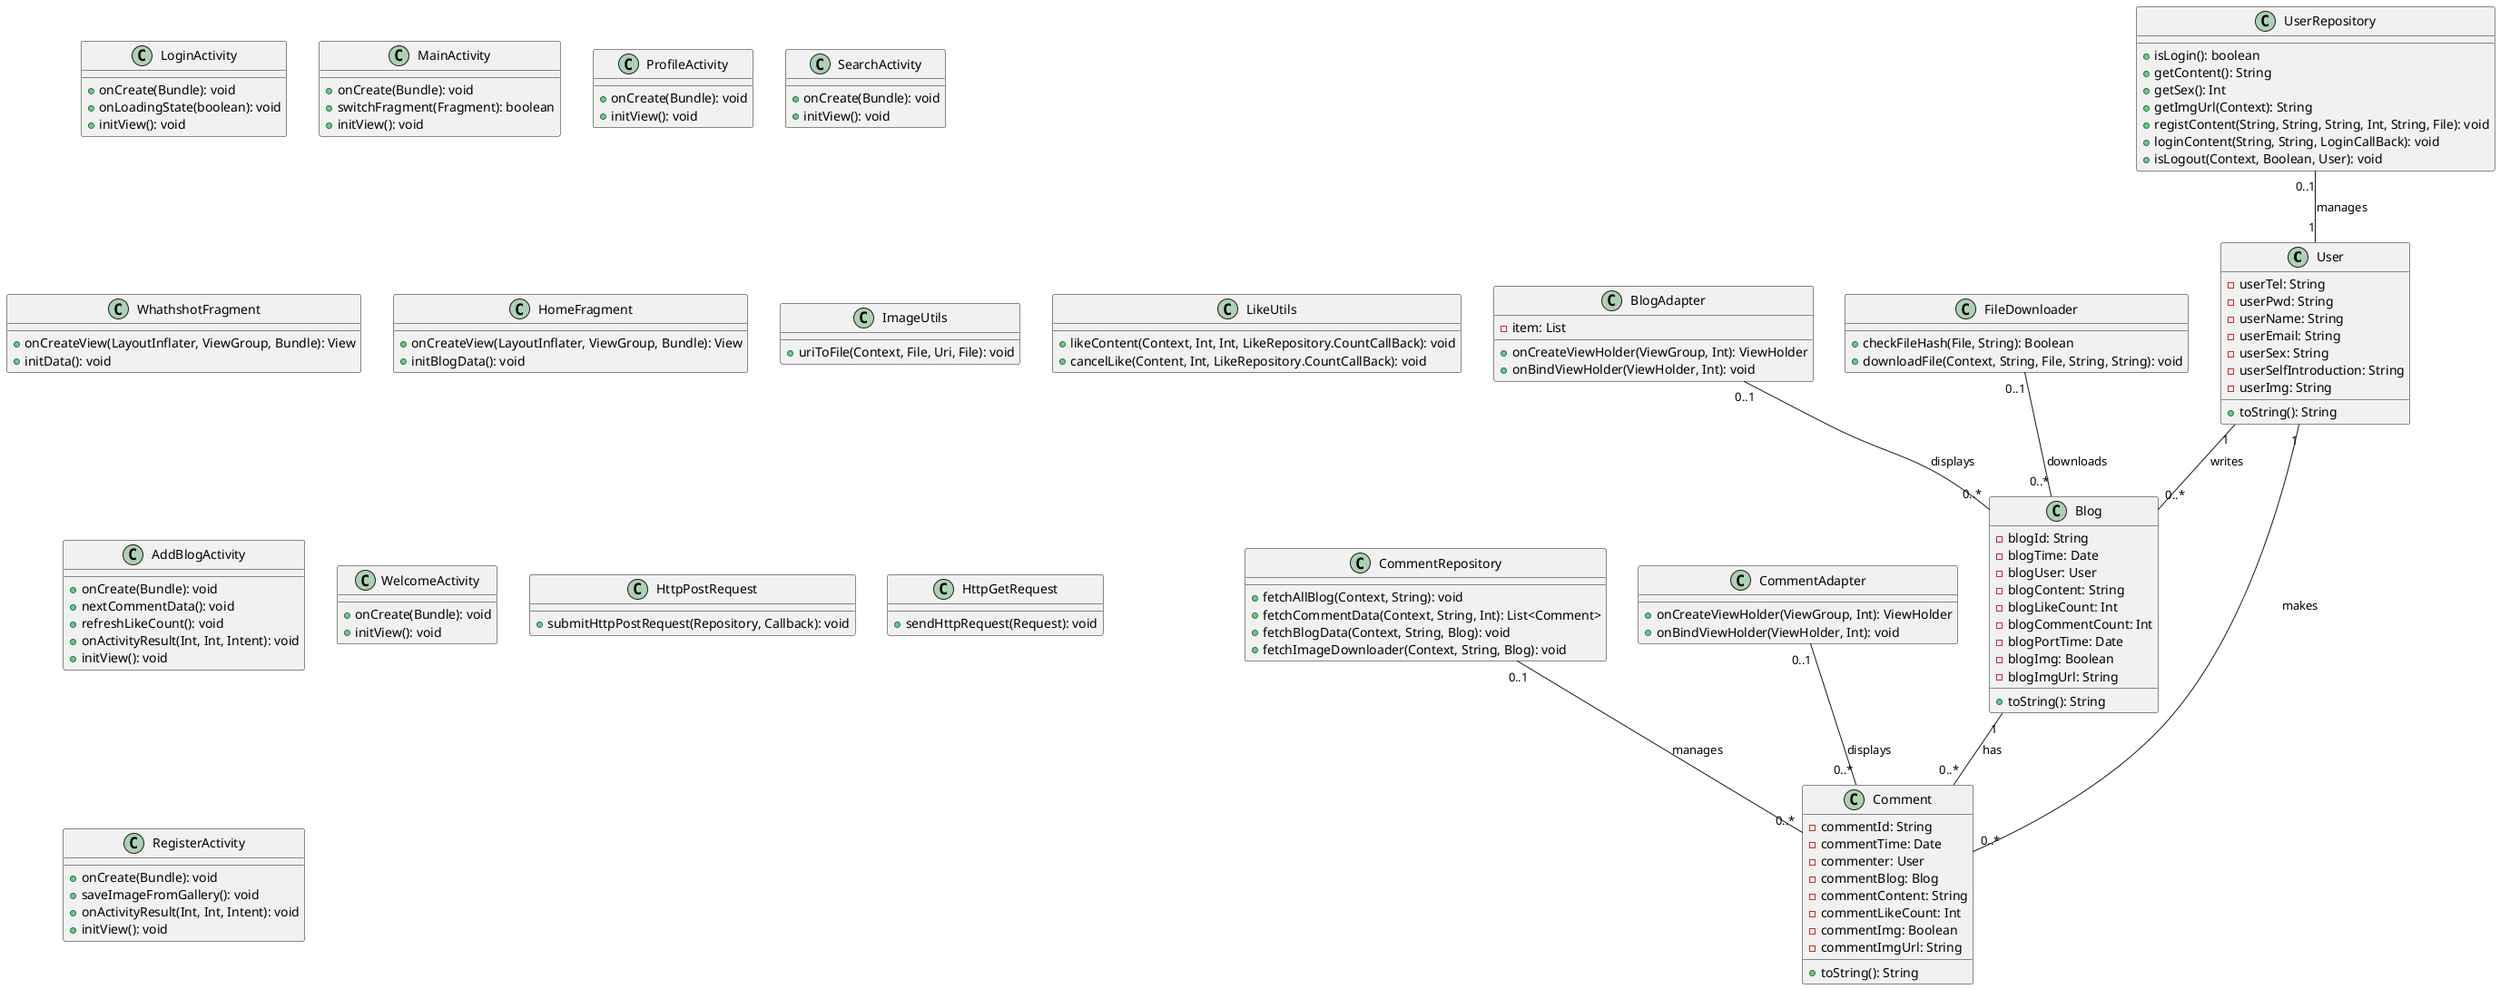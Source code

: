 @startuml

class User {
  -userTel: String
  -userPwd: String
  -userName: String
  -userEmail: String
  -userSex: String
  -userSelfIntroduction: String
  -userImg: String
  +toString(): String
}

class Blog {
  -blogId: String
  -blogTime: Date
  -blogUser: User
  -blogContent: String
  -blogLikeCount: Int
  -blogCommentCount: Int
  -blogPortTime: Date
  -blogImg: Boolean
  -blogImgUrl: String
  +toString(): String
}

class LoginActivity {
  +onCreate(Bundle): void
  +onLoadingState(boolean): void
  +initView(): void
}

class MainActivity {
  +onCreate(Bundle): void
  +switchFragment(Fragment): boolean
  +initView(): void
}

class ProfileActivity {
  +onCreate(Bundle): void
  +initView(): void
}

class SearchActivity {
  +onCreate(Bundle): void
  +initView(): void
}

class UserRepository {
  +isLogin(): boolean
  +getContent(): String
  +getSex(): Int
  +getImgUrl(Context): String
  +registContent(String, String, String, Int, String, File): void
  +loginContent(String, String, LoginCallBack): void
  +isLogout(Context, Boolean, User): void
}

class BlogAdapter {
  -item: List
  +onCreateViewHolder(ViewGroup, Int): ViewHolder
  +onBindViewHolder(ViewHolder, Int): void
}

class WhathshotFragment {
  +onCreateView(LayoutInflater, ViewGroup, Bundle): View
  +initData(): void
}

class HomeFragment {
  +onCreateView(LayoutInflater, ViewGroup, Bundle): View
  +initBlogData(): void
}

class ImageUtils {
  +uriToFile(Context, File, Uri, File): void
}

class LikeUtils {
  +likeContent(Context, Int, Int, LikeRepository.CountCallBack): void
  +cancelLike(Content, Int, LikeRepository.CountCallBack): void
}

class Comment {
  -commentId: String
  -commentTime: Date
  -commenter: User
  -commentBlog: Blog
  -commentContent: String
  -commentLikeCount: Int
  -commentImg: Boolean
  -commentImgUrl: String
  +toString(): String
}

class AddBlogActivity {
  +onCreate(Bundle): void
  +nextCommentData(): void
  +refreshLikeCount(): void
  +onActivityResult(Int, Int, Intent): void
  +initView(): void
}

class CommentRepository {
  +fetchAllBlog(Context, String): void
  +fetchCommentData(Context, String, Int): List<Comment>
  +fetchBlogData(Context, String, Blog): void
  +fetchImageDownloader(Context, String, Blog): void
}

class WelcomeActivity {
  +onCreate(Bundle): void
  +initView(): void
}

class CommentAdapter {
  +onCreateViewHolder(ViewGroup, Int): ViewHolder
  +onBindViewHolder(ViewHolder, Int): void
}

class HttpPostRequest {
  +submitHttpPostRequest(Repository, Callback): void
}

class HttpGetRequest {
  +sendHttpRequest(Request): void
}

class FileDownloader {
  +checkFileHash(File, String): Boolean
  +downloadFile(Context, String, File, String, String): void
}

class RegisterActivity {
  +onCreate(Bundle): void
  +saveImageFromGallery(): void
  +onActivityResult(Int, Int, Intent): void
  +initView(): void
}

User "1" -- "0..*" Blog : writes
Blog "1" -- "0..*" Comment : has
User "1" -- "0..*" Comment : makes
BlogAdapter "0..1" -- "0..*" Blog : displays
CommentAdapter "0..1" -- "0..*" Comment : displays
UserRepository "0..1" -- "1" User : manages
CommentRepository "0..1" -- "0..*" Comment : manages
FileDownloader "0..1" -- "0..*" Blog : downloads

@enduml